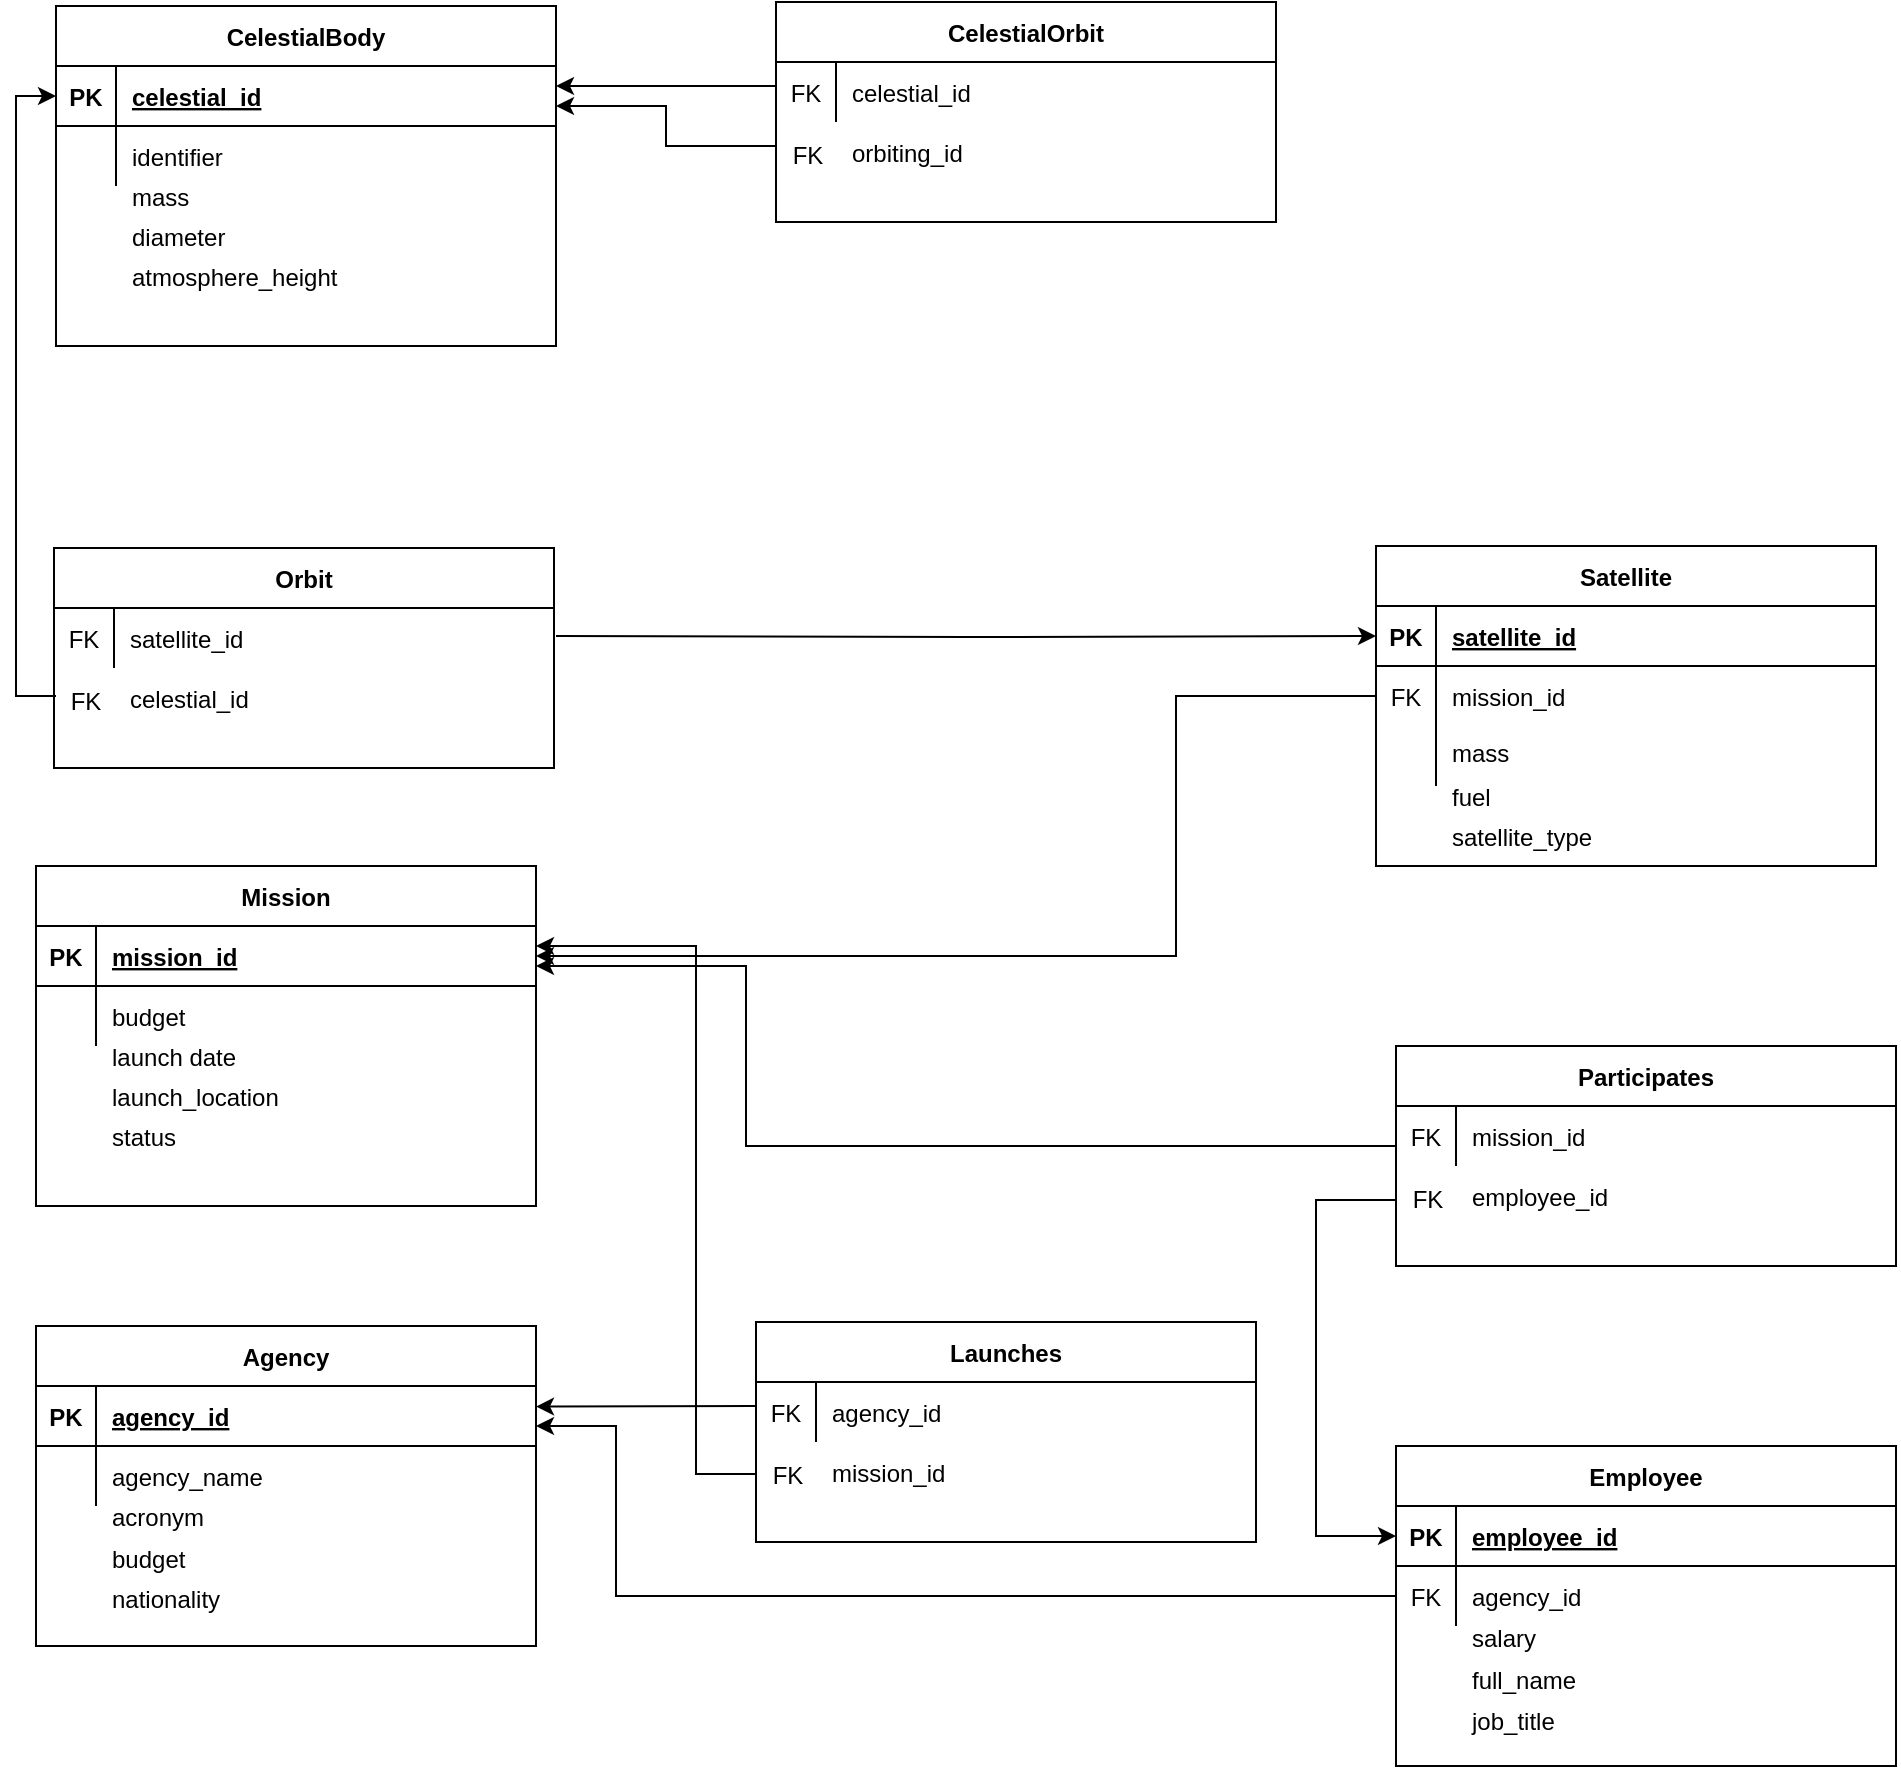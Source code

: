 <mxfile version="22.0.2" type="device">
  <diagram id="R2lEEEUBdFMjLlhIrx00" name="Page-1">
    <mxGraphModel dx="1668" dy="974" grid="1" gridSize="10" guides="1" tooltips="1" connect="1" arrows="1" fold="1" page="1" pageScale="1" pageWidth="850" pageHeight="1100" math="0" shadow="0" extFonts="Permanent Marker^https://fonts.googleapis.com/css?family=Permanent+Marker">
      <root>
        <mxCell id="0" />
        <mxCell id="1" parent="0" />
        <mxCell id="m0_RMol66rqbVka9p6_b-40" value="" style="group" parent="1" vertex="1" connectable="0">
          <mxGeometry x="790" y="340" width="250" height="180" as="geometry" />
        </mxCell>
        <mxCell id="C-vyLk0tnHw3VtMMgP7b-13" value="Satellite" style="shape=table;startSize=30;container=1;collapsible=1;childLayout=tableLayout;fixedRows=1;rowLines=0;fontStyle=1;align=center;resizeLast=1;" parent="m0_RMol66rqbVka9p6_b-40" vertex="1">
          <mxGeometry x="-10" width="250" height="160" as="geometry">
            <mxRectangle x="450" y="280" width="80" height="30" as="alternateBounds" />
          </mxGeometry>
        </mxCell>
        <mxCell id="C-vyLk0tnHw3VtMMgP7b-14" value="" style="shape=partialRectangle;collapsible=0;dropTarget=0;pointerEvents=0;fillColor=none;points=[[0,0.5],[1,0.5]];portConstraint=eastwest;top=0;left=0;right=0;bottom=1;" parent="C-vyLk0tnHw3VtMMgP7b-13" vertex="1">
          <mxGeometry y="30" width="250" height="30" as="geometry" />
        </mxCell>
        <mxCell id="C-vyLk0tnHw3VtMMgP7b-15" value="PK" style="shape=partialRectangle;overflow=hidden;connectable=0;fillColor=none;top=0;left=0;bottom=0;right=0;fontStyle=1;" parent="C-vyLk0tnHw3VtMMgP7b-14" vertex="1">
          <mxGeometry width="30" height="30" as="geometry">
            <mxRectangle width="30" height="30" as="alternateBounds" />
          </mxGeometry>
        </mxCell>
        <mxCell id="C-vyLk0tnHw3VtMMgP7b-16" value="satellite_id" style="shape=partialRectangle;overflow=hidden;connectable=0;fillColor=none;top=0;left=0;bottom=0;right=0;align=left;spacingLeft=6;fontStyle=5;" parent="C-vyLk0tnHw3VtMMgP7b-14" vertex="1">
          <mxGeometry x="30" width="220" height="30" as="geometry">
            <mxRectangle width="220" height="30" as="alternateBounds" />
          </mxGeometry>
        </mxCell>
        <mxCell id="C-vyLk0tnHw3VtMMgP7b-17" value="" style="shape=partialRectangle;collapsible=0;dropTarget=0;pointerEvents=0;fillColor=none;points=[[0,0.5],[1,0.5]];portConstraint=eastwest;top=0;left=0;right=0;bottom=0;" parent="C-vyLk0tnHw3VtMMgP7b-13" vertex="1">
          <mxGeometry y="60" width="250" height="30" as="geometry" />
        </mxCell>
        <mxCell id="C-vyLk0tnHw3VtMMgP7b-18" value="FK" style="shape=partialRectangle;overflow=hidden;connectable=0;fillColor=none;top=0;left=0;bottom=0;right=0;" parent="C-vyLk0tnHw3VtMMgP7b-17" vertex="1">
          <mxGeometry width="30" height="30" as="geometry">
            <mxRectangle width="30" height="30" as="alternateBounds" />
          </mxGeometry>
        </mxCell>
        <mxCell id="C-vyLk0tnHw3VtMMgP7b-19" value="mission_id" style="shape=partialRectangle;overflow=hidden;connectable=0;fillColor=none;top=0;left=0;bottom=0;right=0;align=left;spacingLeft=6;" parent="C-vyLk0tnHw3VtMMgP7b-17" vertex="1">
          <mxGeometry x="30" width="220" height="30" as="geometry">
            <mxRectangle width="220" height="30" as="alternateBounds" />
          </mxGeometry>
        </mxCell>
        <mxCell id="C-vyLk0tnHw3VtMMgP7b-20" value="" style="shape=partialRectangle;collapsible=0;dropTarget=0;pointerEvents=0;fillColor=none;points=[[0,0.5],[1,0.5]];portConstraint=eastwest;top=0;left=0;right=0;bottom=0;" parent="C-vyLk0tnHw3VtMMgP7b-13" vertex="1">
          <mxGeometry y="90" width="250" height="30" as="geometry" />
        </mxCell>
        <mxCell id="C-vyLk0tnHw3VtMMgP7b-21" value="" style="shape=partialRectangle;overflow=hidden;connectable=0;fillColor=none;top=0;left=0;bottom=0;right=0;" parent="C-vyLk0tnHw3VtMMgP7b-20" vertex="1">
          <mxGeometry width="30" height="30" as="geometry">
            <mxRectangle width="30" height="30" as="alternateBounds" />
          </mxGeometry>
        </mxCell>
        <mxCell id="C-vyLk0tnHw3VtMMgP7b-22" value="mass" style="shape=partialRectangle;overflow=hidden;connectable=0;fillColor=none;top=0;left=0;bottom=0;right=0;align=left;spacingLeft=6;verticalAlign=top;" parent="C-vyLk0tnHw3VtMMgP7b-20" vertex="1">
          <mxGeometry x="30" width="220" height="30" as="geometry">
            <mxRectangle width="220" height="30" as="alternateBounds" />
          </mxGeometry>
        </mxCell>
        <mxCell id="m0_RMol66rqbVka9p6_b-34" value="" style="shape=partialRectangle;collapsible=0;dropTarget=0;pointerEvents=0;fillColor=none;points=[[0,0.5],[1,0.5]];portConstraint=eastwest;top=0;left=0;right=0;bottom=0;" parent="m0_RMol66rqbVka9p6_b-40" vertex="1">
          <mxGeometry x="-10" y="110" width="250" height="30" as="geometry" />
        </mxCell>
        <mxCell id="m0_RMol66rqbVka9p6_b-35" value="" style="shape=partialRectangle;overflow=hidden;connectable=0;fillColor=none;top=0;left=0;bottom=0;right=0;" parent="m0_RMol66rqbVka9p6_b-34" vertex="1">
          <mxGeometry width="30" height="30" as="geometry">
            <mxRectangle width="30" height="30" as="alternateBounds" />
          </mxGeometry>
        </mxCell>
        <mxCell id="m0_RMol66rqbVka9p6_b-36" value="fuel" style="shape=partialRectangle;overflow=hidden;connectable=0;fillColor=none;top=0;left=0;bottom=0;right=0;align=left;spacingLeft=6;" parent="m0_RMol66rqbVka9p6_b-34" vertex="1">
          <mxGeometry x="30" width="220" height="30" as="geometry">
            <mxRectangle width="220" height="30" as="alternateBounds" />
          </mxGeometry>
        </mxCell>
        <mxCell id="m0_RMol66rqbVka9p6_b-37" value="" style="shape=partialRectangle;collapsible=0;dropTarget=0;pointerEvents=0;fillColor=none;points=[[0,0.5],[1,0.5]];portConstraint=eastwest;top=0;left=0;right=0;bottom=0;" parent="m0_RMol66rqbVka9p6_b-40" vertex="1">
          <mxGeometry x="-10" y="130" width="250" height="30" as="geometry" />
        </mxCell>
        <mxCell id="m0_RMol66rqbVka9p6_b-38" value="" style="shape=partialRectangle;overflow=hidden;connectable=0;fillColor=none;top=0;left=0;bottom=0;right=0;" parent="m0_RMol66rqbVka9p6_b-37" vertex="1">
          <mxGeometry width="30" height="30" as="geometry">
            <mxRectangle width="30" height="30" as="alternateBounds" />
          </mxGeometry>
        </mxCell>
        <mxCell id="m0_RMol66rqbVka9p6_b-39" value="satellite_type" style="shape=partialRectangle;overflow=hidden;connectable=0;fillColor=none;top=0;left=0;bottom=0;right=0;align=left;spacingLeft=6;" parent="m0_RMol66rqbVka9p6_b-37" vertex="1">
          <mxGeometry x="30" width="220" height="30" as="geometry">
            <mxRectangle width="220" height="30" as="alternateBounds" />
          </mxGeometry>
        </mxCell>
        <mxCell id="m0_RMol66rqbVka9p6_b-57" value="Mission" style="shape=table;startSize=30;container=1;collapsible=1;childLayout=tableLayout;fixedRows=1;rowLines=0;fontStyle=1;align=center;resizeLast=1;" parent="1" vertex="1">
          <mxGeometry x="110" y="500" width="250" height="170" as="geometry" />
        </mxCell>
        <mxCell id="m0_RMol66rqbVka9p6_b-58" value="" style="shape=partialRectangle;collapsible=0;dropTarget=0;pointerEvents=0;fillColor=none;points=[[0,0.5],[1,0.5]];portConstraint=eastwest;top=0;left=0;right=0;bottom=1;" parent="m0_RMol66rqbVka9p6_b-57" vertex="1">
          <mxGeometry y="30" width="250" height="30" as="geometry" />
        </mxCell>
        <mxCell id="m0_RMol66rqbVka9p6_b-59" value="PK" style="shape=partialRectangle;overflow=hidden;connectable=0;fillColor=none;top=0;left=0;bottom=0;right=0;fontStyle=1;" parent="m0_RMol66rqbVka9p6_b-58" vertex="1">
          <mxGeometry width="30" height="30" as="geometry">
            <mxRectangle width="30" height="30" as="alternateBounds" />
          </mxGeometry>
        </mxCell>
        <mxCell id="m0_RMol66rqbVka9p6_b-60" value="mission_id" style="shape=partialRectangle;overflow=hidden;connectable=0;fillColor=none;top=0;left=0;bottom=0;right=0;align=left;spacingLeft=6;fontStyle=5;" parent="m0_RMol66rqbVka9p6_b-58" vertex="1">
          <mxGeometry x="30" width="220" height="30" as="geometry">
            <mxRectangle width="220" height="30" as="alternateBounds" />
          </mxGeometry>
        </mxCell>
        <mxCell id="m0_RMol66rqbVka9p6_b-61" value="" style="shape=partialRectangle;collapsible=0;dropTarget=0;pointerEvents=0;fillColor=none;points=[[0,0.5],[1,0.5]];portConstraint=eastwest;top=0;left=0;right=0;bottom=0;" parent="m0_RMol66rqbVka9p6_b-57" vertex="1">
          <mxGeometry y="60" width="250" height="30" as="geometry" />
        </mxCell>
        <mxCell id="m0_RMol66rqbVka9p6_b-62" value="" style="shape=partialRectangle;overflow=hidden;connectable=0;fillColor=none;top=0;left=0;bottom=0;right=0;" parent="m0_RMol66rqbVka9p6_b-61" vertex="1">
          <mxGeometry width="30" height="30" as="geometry">
            <mxRectangle width="30" height="30" as="alternateBounds" />
          </mxGeometry>
        </mxCell>
        <mxCell id="m0_RMol66rqbVka9p6_b-63" value="budget" style="shape=partialRectangle;overflow=hidden;connectable=0;fillColor=none;top=0;left=0;bottom=0;right=0;align=left;spacingLeft=6;" parent="m0_RMol66rqbVka9p6_b-61" vertex="1">
          <mxGeometry x="30" width="220" height="30" as="geometry">
            <mxRectangle width="220" height="30" as="alternateBounds" />
          </mxGeometry>
        </mxCell>
        <mxCell id="m0_RMol66rqbVka9p6_b-80" value="" style="group" parent="1" vertex="1" connectable="0">
          <mxGeometry x="120" y="70" width="250" height="210" as="geometry" />
        </mxCell>
        <mxCell id="m0_RMol66rqbVka9p6_b-68" value="" style="group" parent="m0_RMol66rqbVka9p6_b-80" vertex="1" connectable="0">
          <mxGeometry width="250" height="210" as="geometry" />
        </mxCell>
        <mxCell id="C-vyLk0tnHw3VtMMgP7b-23" value="CelestialBody" style="shape=table;startSize=30;container=1;collapsible=1;childLayout=tableLayout;fixedRows=1;rowLines=0;fontStyle=1;align=center;resizeLast=1;" parent="m0_RMol66rqbVka9p6_b-68" vertex="1">
          <mxGeometry width="250" height="170" as="geometry" />
        </mxCell>
        <mxCell id="C-vyLk0tnHw3VtMMgP7b-24" value="" style="shape=partialRectangle;collapsible=0;dropTarget=0;pointerEvents=0;fillColor=none;points=[[0,0.5],[1,0.5]];portConstraint=eastwest;top=0;left=0;right=0;bottom=1;" parent="C-vyLk0tnHw3VtMMgP7b-23" vertex="1">
          <mxGeometry y="30" width="250" height="30" as="geometry" />
        </mxCell>
        <mxCell id="C-vyLk0tnHw3VtMMgP7b-25" value="PK" style="shape=partialRectangle;overflow=hidden;connectable=0;fillColor=none;top=0;left=0;bottom=0;right=0;fontStyle=1;" parent="C-vyLk0tnHw3VtMMgP7b-24" vertex="1">
          <mxGeometry width="30" height="30" as="geometry">
            <mxRectangle width="30" height="30" as="alternateBounds" />
          </mxGeometry>
        </mxCell>
        <mxCell id="C-vyLk0tnHw3VtMMgP7b-26" value="celestial_id" style="shape=partialRectangle;overflow=hidden;connectable=0;fillColor=none;top=0;left=0;bottom=0;right=0;align=left;spacingLeft=6;fontStyle=5;" parent="C-vyLk0tnHw3VtMMgP7b-24" vertex="1">
          <mxGeometry x="30" width="220" height="30" as="geometry">
            <mxRectangle width="220" height="30" as="alternateBounds" />
          </mxGeometry>
        </mxCell>
        <mxCell id="C-vyLk0tnHw3VtMMgP7b-27" value="" style="shape=partialRectangle;collapsible=0;dropTarget=0;pointerEvents=0;fillColor=none;points=[[0,0.5],[1,0.5]];portConstraint=eastwest;top=0;left=0;right=0;bottom=0;" parent="C-vyLk0tnHw3VtMMgP7b-23" vertex="1">
          <mxGeometry y="60" width="250" height="30" as="geometry" />
        </mxCell>
        <mxCell id="C-vyLk0tnHw3VtMMgP7b-28" value="" style="shape=partialRectangle;overflow=hidden;connectable=0;fillColor=none;top=0;left=0;bottom=0;right=0;" parent="C-vyLk0tnHw3VtMMgP7b-27" vertex="1">
          <mxGeometry width="30" height="30" as="geometry">
            <mxRectangle width="30" height="30" as="alternateBounds" />
          </mxGeometry>
        </mxCell>
        <mxCell id="C-vyLk0tnHw3VtMMgP7b-29" value="identifier" style="shape=partialRectangle;overflow=hidden;connectable=0;fillColor=none;top=0;left=0;bottom=0;right=0;align=left;spacingLeft=6;" parent="C-vyLk0tnHw3VtMMgP7b-27" vertex="1">
          <mxGeometry x="30" width="220" height="30" as="geometry">
            <mxRectangle width="220" height="30" as="alternateBounds" />
          </mxGeometry>
        </mxCell>
        <mxCell id="m0_RMol66rqbVka9p6_b-64" value="" style="shape=partialRectangle;collapsible=0;dropTarget=0;pointerEvents=0;fillColor=none;points=[[0,0.5],[1,0.5]];portConstraint=eastwest;top=0;left=0;right=0;bottom=0;" parent="m0_RMol66rqbVka9p6_b-68" vertex="1">
          <mxGeometry y="80" width="250" height="30" as="geometry" />
        </mxCell>
        <mxCell id="m0_RMol66rqbVka9p6_b-65" value="" style="shape=partialRectangle;overflow=hidden;connectable=0;fillColor=none;top=0;left=0;bottom=0;right=0;" parent="m0_RMol66rqbVka9p6_b-64" vertex="1">
          <mxGeometry width="30" height="30" as="geometry">
            <mxRectangle width="30" height="30" as="alternateBounds" />
          </mxGeometry>
        </mxCell>
        <mxCell id="m0_RMol66rqbVka9p6_b-66" value="mass" style="shape=partialRectangle;overflow=hidden;connectable=0;fillColor=none;top=0;left=0;bottom=0;right=0;align=left;spacingLeft=6;" parent="m0_RMol66rqbVka9p6_b-64" vertex="1">
          <mxGeometry x="30" width="220" height="30" as="geometry">
            <mxRectangle width="220" height="30" as="alternateBounds" />
          </mxGeometry>
        </mxCell>
        <mxCell id="m0_RMol66rqbVka9p6_b-71" value="" style="shape=partialRectangle;collapsible=0;dropTarget=0;pointerEvents=0;fillColor=none;points=[[0,0.5],[1,0.5]];portConstraint=eastwest;top=0;left=0;right=0;bottom=0;" parent="m0_RMol66rqbVka9p6_b-68" vertex="1">
          <mxGeometry y="100" width="250" height="30" as="geometry" />
        </mxCell>
        <mxCell id="m0_RMol66rqbVka9p6_b-72" value="" style="shape=partialRectangle;overflow=hidden;connectable=0;fillColor=none;top=0;left=0;bottom=0;right=0;" parent="m0_RMol66rqbVka9p6_b-71" vertex="1">
          <mxGeometry width="30" height="30" as="geometry">
            <mxRectangle width="30" height="30" as="alternateBounds" />
          </mxGeometry>
        </mxCell>
        <mxCell id="m0_RMol66rqbVka9p6_b-73" value="diameter" style="shape=partialRectangle;overflow=hidden;connectable=0;fillColor=none;top=0;left=0;bottom=0;right=0;align=left;spacingLeft=6;" parent="m0_RMol66rqbVka9p6_b-71" vertex="1">
          <mxGeometry x="30" width="220" height="30" as="geometry">
            <mxRectangle width="220" height="30" as="alternateBounds" />
          </mxGeometry>
        </mxCell>
        <mxCell id="m0_RMol66rqbVka9p6_b-74" value="" style="shape=partialRectangle;collapsible=0;dropTarget=0;pointerEvents=0;fillColor=none;points=[[0,0.5],[1,0.5]];portConstraint=eastwest;top=0;left=0;right=0;bottom=0;" parent="m0_RMol66rqbVka9p6_b-68" vertex="1">
          <mxGeometry y="120" width="250" height="30" as="geometry" />
        </mxCell>
        <mxCell id="m0_RMol66rqbVka9p6_b-75" value="" style="shape=partialRectangle;overflow=hidden;connectable=0;fillColor=none;top=0;left=0;bottom=0;right=0;" parent="m0_RMol66rqbVka9p6_b-74" vertex="1">
          <mxGeometry width="30" height="30" as="geometry">
            <mxRectangle width="30" height="30" as="alternateBounds" />
          </mxGeometry>
        </mxCell>
        <mxCell id="m0_RMol66rqbVka9p6_b-76" value="atmosphere_height" style="shape=partialRectangle;overflow=hidden;connectable=0;fillColor=none;top=0;left=0;bottom=0;right=0;align=left;spacingLeft=6;" parent="m0_RMol66rqbVka9p6_b-74" vertex="1">
          <mxGeometry x="30" width="220" height="30" as="geometry">
            <mxRectangle width="220" height="30" as="alternateBounds" />
          </mxGeometry>
        </mxCell>
        <mxCell id="m0_RMol66rqbVka9p6_b-77" value="" style="shape=partialRectangle;collapsible=0;dropTarget=0;pointerEvents=0;fillColor=none;points=[[0,0.5],[1,0.5]];portConstraint=eastwest;top=0;left=0;right=0;bottom=0;" parent="m0_RMol66rqbVka9p6_b-68" vertex="1">
          <mxGeometry y="140" width="250" height="30" as="geometry" />
        </mxCell>
        <mxCell id="m0_RMol66rqbVka9p6_b-78" value="" style="shape=partialRectangle;overflow=hidden;connectable=0;fillColor=none;top=0;left=0;bottom=0;right=0;" parent="m0_RMol66rqbVka9p6_b-77" vertex="1">
          <mxGeometry width="30" height="30" as="geometry">
            <mxRectangle width="30" height="30" as="alternateBounds" />
          </mxGeometry>
        </mxCell>
        <mxCell id="m0_RMol66rqbVka9p6_b-79" value="" style="shape=partialRectangle;overflow=hidden;connectable=0;fillColor=none;top=0;left=0;bottom=0;right=0;align=left;spacingLeft=6;" parent="m0_RMol66rqbVka9p6_b-77" vertex="1">
          <mxGeometry x="30" width="220" height="30" as="geometry">
            <mxRectangle width="220" height="30" as="alternateBounds" />
          </mxGeometry>
        </mxCell>
        <mxCell id="m0_RMol66rqbVka9p6_b-103" value="" style="shape=partialRectangle;collapsible=0;dropTarget=0;pointerEvents=0;fillColor=none;points=[[0,0.5],[1,0.5]];portConstraint=eastwest;top=0;left=0;right=0;bottom=0;" parent="1" vertex="1">
          <mxGeometry x="110" y="580" width="250" height="30" as="geometry" />
        </mxCell>
        <mxCell id="m0_RMol66rqbVka9p6_b-104" value="" style="shape=partialRectangle;overflow=hidden;connectable=0;fillColor=none;top=0;left=0;bottom=0;right=0;" parent="m0_RMol66rqbVka9p6_b-103" vertex="1">
          <mxGeometry width="30" height="30" as="geometry">
            <mxRectangle width="30" height="30" as="alternateBounds" />
          </mxGeometry>
        </mxCell>
        <mxCell id="m0_RMol66rqbVka9p6_b-105" value="launch date" style="shape=partialRectangle;overflow=hidden;connectable=0;fillColor=none;top=0;left=0;bottom=0;right=0;align=left;spacingLeft=6;" parent="m0_RMol66rqbVka9p6_b-103" vertex="1">
          <mxGeometry x="30" width="220" height="30" as="geometry">
            <mxRectangle width="220" height="30" as="alternateBounds" />
          </mxGeometry>
        </mxCell>
        <mxCell id="m0_RMol66rqbVka9p6_b-106" value="" style="shape=partialRectangle;collapsible=0;dropTarget=0;pointerEvents=0;fillColor=none;points=[[0,0.5],[1,0.5]];portConstraint=eastwest;top=0;left=0;right=0;bottom=0;" parent="1" vertex="1">
          <mxGeometry x="110" y="600" width="250" height="30" as="geometry" />
        </mxCell>
        <mxCell id="m0_RMol66rqbVka9p6_b-107" value="" style="shape=partialRectangle;overflow=hidden;connectable=0;fillColor=none;top=0;left=0;bottom=0;right=0;" parent="m0_RMol66rqbVka9p6_b-106" vertex="1">
          <mxGeometry width="30" height="30" as="geometry">
            <mxRectangle width="30" height="30" as="alternateBounds" />
          </mxGeometry>
        </mxCell>
        <mxCell id="m0_RMol66rqbVka9p6_b-108" value="launch_location" style="shape=partialRectangle;overflow=hidden;connectable=0;fillColor=none;top=0;left=0;bottom=0;right=0;align=left;spacingLeft=6;" parent="m0_RMol66rqbVka9p6_b-106" vertex="1">
          <mxGeometry x="30" width="220" height="30" as="geometry">
            <mxRectangle width="220" height="30" as="alternateBounds" />
          </mxGeometry>
        </mxCell>
        <mxCell id="m0_RMol66rqbVka9p6_b-109" value="" style="group" parent="1" vertex="1" connectable="0">
          <mxGeometry x="110" y="730" width="250" height="160" as="geometry" />
        </mxCell>
        <mxCell id="m0_RMol66rqbVka9p6_b-97" value="" style="shape=partialRectangle;collapsible=0;dropTarget=0;pointerEvents=0;fillColor=none;points=[[0,0.5],[1,0.5]];portConstraint=eastwest;top=0;left=0;right=0;bottom=0;" parent="m0_RMol66rqbVka9p6_b-109" vertex="1">
          <mxGeometry y="80" width="250" height="30" as="geometry" />
        </mxCell>
        <mxCell id="m0_RMol66rqbVka9p6_b-98" value="" style="shape=partialRectangle;overflow=hidden;connectable=0;fillColor=none;top=0;left=0;bottom=0;right=0;" parent="m0_RMol66rqbVka9p6_b-97" vertex="1">
          <mxGeometry width="30" height="30" as="geometry">
            <mxRectangle width="30" height="30" as="alternateBounds" />
          </mxGeometry>
        </mxCell>
        <mxCell id="m0_RMol66rqbVka9p6_b-99" value="acronym" style="shape=partialRectangle;overflow=hidden;connectable=0;fillColor=none;top=0;left=0;bottom=0;right=0;align=left;spacingLeft=6;" parent="m0_RMol66rqbVka9p6_b-97" vertex="1">
          <mxGeometry x="30" width="220" height="30" as="geometry">
            <mxRectangle width="220" height="30" as="alternateBounds" />
          </mxGeometry>
        </mxCell>
        <mxCell id="JROfIVNgz-aV0V7Kpqzj-13" value="" style="group" parent="m0_RMol66rqbVka9p6_b-109" vertex="1" connectable="0">
          <mxGeometry width="250" height="160" as="geometry" />
        </mxCell>
        <mxCell id="m0_RMol66rqbVka9p6_b-48" value="Agency" style="shape=table;startSize=30;container=1;collapsible=1;childLayout=tableLayout;fixedRows=1;rowLines=0;fontStyle=1;align=center;resizeLast=1;" parent="JROfIVNgz-aV0V7Kpqzj-13" vertex="1">
          <mxGeometry width="250" height="160" as="geometry" />
        </mxCell>
        <mxCell id="m0_RMol66rqbVka9p6_b-49" value="" style="shape=partialRectangle;collapsible=0;dropTarget=0;pointerEvents=0;fillColor=none;points=[[0,0.5],[1,0.5]];portConstraint=eastwest;top=0;left=0;right=0;bottom=1;" parent="m0_RMol66rqbVka9p6_b-48" vertex="1">
          <mxGeometry y="30" width="250" height="30" as="geometry" />
        </mxCell>
        <mxCell id="m0_RMol66rqbVka9p6_b-50" value="PK" style="shape=partialRectangle;overflow=hidden;connectable=0;fillColor=none;top=0;left=0;bottom=0;right=0;fontStyle=1;" parent="m0_RMol66rqbVka9p6_b-49" vertex="1">
          <mxGeometry width="30" height="30" as="geometry">
            <mxRectangle width="30" height="30" as="alternateBounds" />
          </mxGeometry>
        </mxCell>
        <mxCell id="m0_RMol66rqbVka9p6_b-51" value="agency_id" style="shape=partialRectangle;overflow=hidden;connectable=0;fillColor=none;top=0;left=0;bottom=0;right=0;align=left;spacingLeft=6;fontStyle=5;" parent="m0_RMol66rqbVka9p6_b-49" vertex="1">
          <mxGeometry x="30" width="220" height="30" as="geometry">
            <mxRectangle width="220" height="30" as="alternateBounds" />
          </mxGeometry>
        </mxCell>
        <mxCell id="m0_RMol66rqbVka9p6_b-52" value="" style="shape=partialRectangle;collapsible=0;dropTarget=0;pointerEvents=0;fillColor=none;points=[[0,0.5],[1,0.5]];portConstraint=eastwest;top=0;left=0;right=0;bottom=0;" parent="m0_RMol66rqbVka9p6_b-48" vertex="1">
          <mxGeometry y="60" width="250" height="30" as="geometry" />
        </mxCell>
        <mxCell id="m0_RMol66rqbVka9p6_b-53" value="" style="shape=partialRectangle;overflow=hidden;connectable=0;fillColor=none;top=0;left=0;bottom=0;right=0;" parent="m0_RMol66rqbVka9p6_b-52" vertex="1">
          <mxGeometry width="30" height="30" as="geometry">
            <mxRectangle width="30" height="30" as="alternateBounds" />
          </mxGeometry>
        </mxCell>
        <mxCell id="m0_RMol66rqbVka9p6_b-54" value="agency_name" style="shape=partialRectangle;overflow=hidden;connectable=0;fillColor=none;top=0;left=0;bottom=0;right=0;align=left;spacingLeft=6;" parent="m0_RMol66rqbVka9p6_b-52" vertex="1">
          <mxGeometry x="30" width="220" height="30" as="geometry">
            <mxRectangle width="220" height="30" as="alternateBounds" />
          </mxGeometry>
        </mxCell>
        <mxCell id="JROfIVNgz-aV0V7Kpqzj-7" value="" style="shape=partialRectangle;collapsible=0;dropTarget=0;pointerEvents=0;fillColor=none;points=[[0,0.5],[1,0.5]];portConstraint=eastwest;top=0;left=0;right=0;bottom=0;" parent="JROfIVNgz-aV0V7Kpqzj-13" vertex="1">
          <mxGeometry y="101" width="250" height="30" as="geometry" />
        </mxCell>
        <mxCell id="JROfIVNgz-aV0V7Kpqzj-8" value="" style="shape=partialRectangle;overflow=hidden;connectable=0;fillColor=none;top=0;left=0;bottom=0;right=0;" parent="JROfIVNgz-aV0V7Kpqzj-7" vertex="1">
          <mxGeometry width="30" height="30" as="geometry">
            <mxRectangle width="30" height="30" as="alternateBounds" />
          </mxGeometry>
        </mxCell>
        <mxCell id="JROfIVNgz-aV0V7Kpqzj-9" value="budget" style="shape=partialRectangle;overflow=hidden;connectable=0;fillColor=none;top=0;left=0;bottom=0;right=0;align=left;spacingLeft=6;" parent="JROfIVNgz-aV0V7Kpqzj-7" vertex="1">
          <mxGeometry x="30" width="220" height="30" as="geometry">
            <mxRectangle width="220" height="30" as="alternateBounds" />
          </mxGeometry>
        </mxCell>
        <mxCell id="JROfIVNgz-aV0V7Kpqzj-10" value="" style="shape=partialRectangle;collapsible=0;dropTarget=0;pointerEvents=0;fillColor=none;points=[[0,0.5],[1,0.5]];portConstraint=eastwest;top=0;left=0;right=0;bottom=0;" parent="JROfIVNgz-aV0V7Kpqzj-13" vertex="1">
          <mxGeometry y="121" width="250" height="30" as="geometry" />
        </mxCell>
        <mxCell id="JROfIVNgz-aV0V7Kpqzj-11" value="" style="shape=partialRectangle;overflow=hidden;connectable=0;fillColor=none;top=0;left=0;bottom=0;right=0;" parent="JROfIVNgz-aV0V7Kpqzj-10" vertex="1">
          <mxGeometry width="30" height="30" as="geometry">
            <mxRectangle width="30" height="30" as="alternateBounds" />
          </mxGeometry>
        </mxCell>
        <mxCell id="JROfIVNgz-aV0V7Kpqzj-12" value="nationality" style="shape=partialRectangle;overflow=hidden;connectable=0;fillColor=none;top=0;left=0;bottom=0;right=0;align=left;spacingLeft=6;" parent="JROfIVNgz-aV0V7Kpqzj-10" vertex="1">
          <mxGeometry x="30" width="220" height="30" as="geometry">
            <mxRectangle width="220" height="30" as="alternateBounds" />
          </mxGeometry>
        </mxCell>
        <mxCell id="m0_RMol66rqbVka9p6_b-110" value="" style="group" parent="1" vertex="1" connectable="0">
          <mxGeometry x="790" y="780" width="250" height="169.997" as="geometry" />
        </mxCell>
        <mxCell id="m0_RMol66rqbVka9p6_b-41" value="Employee" style="shape=table;startSize=30;container=1;collapsible=1;childLayout=tableLayout;fixedRows=1;rowLines=0;fontStyle=1;align=center;resizeLast=1;" parent="m0_RMol66rqbVka9p6_b-110" vertex="1">
          <mxGeometry y="10" width="250" height="160" as="geometry" />
        </mxCell>
        <mxCell id="m0_RMol66rqbVka9p6_b-42" value="" style="shape=partialRectangle;collapsible=0;dropTarget=0;pointerEvents=0;fillColor=none;points=[[0,0.5],[1,0.5]];portConstraint=eastwest;top=0;left=0;right=0;bottom=1;" parent="m0_RMol66rqbVka9p6_b-41" vertex="1">
          <mxGeometry y="30" width="250" height="30" as="geometry" />
        </mxCell>
        <mxCell id="m0_RMol66rqbVka9p6_b-43" value="PK" style="shape=partialRectangle;overflow=hidden;connectable=0;fillColor=none;top=0;left=0;bottom=0;right=0;fontStyle=1;" parent="m0_RMol66rqbVka9p6_b-42" vertex="1">
          <mxGeometry width="30" height="30" as="geometry">
            <mxRectangle width="30" height="30" as="alternateBounds" />
          </mxGeometry>
        </mxCell>
        <mxCell id="m0_RMol66rqbVka9p6_b-44" value="employee_id" style="shape=partialRectangle;overflow=hidden;connectable=0;fillColor=none;top=0;left=0;bottom=0;right=0;align=left;spacingLeft=6;fontStyle=5;" parent="m0_RMol66rqbVka9p6_b-42" vertex="1">
          <mxGeometry x="30" width="220" height="30" as="geometry">
            <mxRectangle width="220" height="30" as="alternateBounds" />
          </mxGeometry>
        </mxCell>
        <mxCell id="m0_RMol66rqbVka9p6_b-45" value="" style="shape=partialRectangle;collapsible=0;dropTarget=0;pointerEvents=0;fillColor=none;points=[[0,0.5],[1,0.5]];portConstraint=eastwest;top=0;left=0;right=0;bottom=0;" parent="m0_RMol66rqbVka9p6_b-41" vertex="1">
          <mxGeometry y="60" width="250" height="30" as="geometry" />
        </mxCell>
        <mxCell id="m0_RMol66rqbVka9p6_b-46" value="FK" style="shape=partialRectangle;overflow=hidden;connectable=0;fillColor=none;top=0;left=0;bottom=0;right=0;" parent="m0_RMol66rqbVka9p6_b-45" vertex="1">
          <mxGeometry width="30" height="30" as="geometry">
            <mxRectangle width="30" height="30" as="alternateBounds" />
          </mxGeometry>
        </mxCell>
        <mxCell id="m0_RMol66rqbVka9p6_b-47" value="agency_id" style="shape=partialRectangle;overflow=hidden;connectable=0;fillColor=none;top=0;left=0;bottom=0;right=0;align=left;spacingLeft=6;" parent="m0_RMol66rqbVka9p6_b-45" vertex="1">
          <mxGeometry x="30" width="220" height="30" as="geometry">
            <mxRectangle width="220" height="30" as="alternateBounds" />
          </mxGeometry>
        </mxCell>
        <mxCell id="m0_RMol66rqbVka9p6_b-91" value="" style="shape=partialRectangle;collapsible=0;dropTarget=0;pointerEvents=0;fillColor=none;points=[[0,0.5],[1,0.5]];portConstraint=eastwest;top=0;left=0;right=0;bottom=0;" parent="m0_RMol66rqbVka9p6_b-110" vertex="1">
          <mxGeometry y="108.958" width="250" height="35.556" as="geometry" />
        </mxCell>
        <mxCell id="m0_RMol66rqbVka9p6_b-92" value="" style="shape=partialRectangle;overflow=hidden;connectable=0;fillColor=none;top=0;left=0;bottom=0;right=0;" parent="m0_RMol66rqbVka9p6_b-91" vertex="1">
          <mxGeometry width="30" height="35.556" as="geometry">
            <mxRectangle width="30" height="30" as="alternateBounds" />
          </mxGeometry>
        </mxCell>
        <mxCell id="m0_RMol66rqbVka9p6_b-93" value="full_name" style="shape=partialRectangle;overflow=hidden;connectable=0;fillColor=none;top=0;left=0;bottom=0;right=0;align=left;spacingLeft=6;" parent="m0_RMol66rqbVka9p6_b-91" vertex="1">
          <mxGeometry x="30" width="220" height="35.556" as="geometry">
            <mxRectangle width="220" height="30" as="alternateBounds" />
          </mxGeometry>
        </mxCell>
        <mxCell id="m0_RMol66rqbVka9p6_b-94" value="" style="shape=partialRectangle;collapsible=0;dropTarget=0;pointerEvents=0;fillColor=none;points=[[0,0.5],[1,0.5]];portConstraint=eastwest;top=0;left=0;right=0;bottom=0;" parent="m0_RMol66rqbVka9p6_b-110" vertex="1">
          <mxGeometry y="129.441" width="250" height="35.556" as="geometry" />
        </mxCell>
        <mxCell id="m0_RMol66rqbVka9p6_b-95" value="" style="shape=partialRectangle;overflow=hidden;connectable=0;fillColor=none;top=0;left=0;bottom=0;right=0;" parent="m0_RMol66rqbVka9p6_b-94" vertex="1">
          <mxGeometry width="30" height="35.556" as="geometry">
            <mxRectangle width="30" height="30" as="alternateBounds" />
          </mxGeometry>
        </mxCell>
        <mxCell id="m0_RMol66rqbVka9p6_b-96" value="job_title" style="shape=partialRectangle;overflow=hidden;connectable=0;fillColor=none;top=0;left=0;bottom=0;right=0;align=left;spacingLeft=6;" parent="m0_RMol66rqbVka9p6_b-94" vertex="1">
          <mxGeometry x="30" width="220" height="35.556" as="geometry">
            <mxRectangle width="220" height="30" as="alternateBounds" />
          </mxGeometry>
        </mxCell>
        <mxCell id="m0_RMol66rqbVka9p6_b-175" value="" style="shape=partialRectangle;collapsible=0;dropTarget=0;pointerEvents=0;fillColor=none;points=[[0,0.5],[1,0.5]];portConstraint=eastwest;top=0;left=0;right=0;bottom=0;" parent="m0_RMol66rqbVka9p6_b-110" vertex="1">
          <mxGeometry y="87.958" width="250" height="35.556" as="geometry" />
        </mxCell>
        <mxCell id="m0_RMol66rqbVka9p6_b-176" value="" style="shape=partialRectangle;overflow=hidden;connectable=0;fillColor=none;top=0;left=0;bottom=0;right=0;" parent="m0_RMol66rqbVka9p6_b-175" vertex="1">
          <mxGeometry width="30" height="35.556" as="geometry">
            <mxRectangle width="30" height="30" as="alternateBounds" />
          </mxGeometry>
        </mxCell>
        <mxCell id="m0_RMol66rqbVka9p6_b-177" value="salary" style="shape=partialRectangle;overflow=hidden;connectable=0;fillColor=none;top=0;left=0;bottom=0;right=0;align=left;spacingLeft=6;" parent="m0_RMol66rqbVka9p6_b-175" vertex="1">
          <mxGeometry x="30" width="220" height="35.556" as="geometry">
            <mxRectangle width="220" height="30" as="alternateBounds" />
          </mxGeometry>
        </mxCell>
        <mxCell id="m0_RMol66rqbVka9p6_b-111" value="" style="shape=partialRectangle;collapsible=0;dropTarget=0;pointerEvents=0;fillColor=none;points=[[0,0.5],[1,0.5]];portConstraint=eastwest;top=0;left=0;right=0;bottom=0;" parent="1" vertex="1">
          <mxGeometry x="110" y="620" width="250" height="30" as="geometry" />
        </mxCell>
        <mxCell id="m0_RMol66rqbVka9p6_b-112" value="" style="shape=partialRectangle;overflow=hidden;connectable=0;fillColor=none;top=0;left=0;bottom=0;right=0;" parent="m0_RMol66rqbVka9p6_b-111" vertex="1">
          <mxGeometry width="30" height="30" as="geometry">
            <mxRectangle width="30" height="30" as="alternateBounds" />
          </mxGeometry>
        </mxCell>
        <mxCell id="m0_RMol66rqbVka9p6_b-113" value="status" style="shape=partialRectangle;overflow=hidden;connectable=0;fillColor=none;top=0;left=0;bottom=0;right=0;align=left;spacingLeft=6;" parent="m0_RMol66rqbVka9p6_b-111" vertex="1">
          <mxGeometry x="30" width="220" height="30" as="geometry">
            <mxRectangle width="220" height="30" as="alternateBounds" />
          </mxGeometry>
        </mxCell>
        <mxCell id="m0_RMol66rqbVka9p6_b-114" value="" style="shape=partialRectangle;collapsible=0;dropTarget=0;pointerEvents=0;fillColor=none;points=[[0,0.5],[1,0.5]];portConstraint=eastwest;top=0;left=0;right=0;bottom=0;" parent="1" vertex="1">
          <mxGeometry x="110" y="640" width="250" height="30" as="geometry" />
        </mxCell>
        <mxCell id="m0_RMol66rqbVka9p6_b-115" value="" style="shape=partialRectangle;overflow=hidden;connectable=0;fillColor=none;top=0;left=0;bottom=0;right=0;" parent="m0_RMol66rqbVka9p6_b-114" vertex="1">
          <mxGeometry width="30" height="30" as="geometry">
            <mxRectangle width="30" height="30" as="alternateBounds" />
          </mxGeometry>
        </mxCell>
        <mxCell id="m0_RMol66rqbVka9p6_b-116" value="" style="shape=partialRectangle;overflow=hidden;connectable=0;fillColor=none;top=0;left=0;bottom=0;right=0;align=left;spacingLeft=6;" parent="m0_RMol66rqbVka9p6_b-114" vertex="1">
          <mxGeometry x="30" width="220" height="30" as="geometry">
            <mxRectangle width="220" height="30" as="alternateBounds" />
          </mxGeometry>
        </mxCell>
        <mxCell id="m0_RMol66rqbVka9p6_b-146" style="edgeStyle=orthogonalEdgeStyle;rounded=0;orthogonalLoop=1;jettySize=auto;html=1;" parent="1" source="C-vyLk0tnHw3VtMMgP7b-17" target="m0_RMol66rqbVka9p6_b-58" edge="1">
          <mxGeometry relative="1" as="geometry">
            <Array as="points">
              <mxPoint x="680" y="415" />
              <mxPoint x="680" y="545" />
            </Array>
          </mxGeometry>
        </mxCell>
        <mxCell id="m0_RMol66rqbVka9p6_b-159" style="edgeStyle=orthogonalEdgeStyle;rounded=0;orthogonalLoop=1;jettySize=auto;html=1;" parent="1" target="m0_RMol66rqbVka9p6_b-42" edge="1">
          <mxGeometry relative="1" as="geometry">
            <Array as="points">
              <mxPoint x="790" y="667" />
              <mxPoint x="750" y="667" />
              <mxPoint x="750" y="835" />
            </Array>
            <mxPoint x="790" y="635" as="sourcePoint" />
          </mxGeometry>
        </mxCell>
        <mxCell id="m0_RMol66rqbVka9p6_b-160" style="edgeStyle=orthogonalEdgeStyle;rounded=0;orthogonalLoop=1;jettySize=auto;html=1;" parent="1" source="m0_RMol66rqbVka9p6_b-151" target="m0_RMol66rqbVka9p6_b-58" edge="1">
          <mxGeometry relative="1" as="geometry">
            <Array as="points">
              <mxPoint x="465" y="640" />
              <mxPoint x="465" y="550" />
            </Array>
          </mxGeometry>
        </mxCell>
        <mxCell id="m0_RMol66rqbVka9p6_b-172" style="rounded=0;orthogonalLoop=1;jettySize=auto;html=1;" parent="1" edge="1">
          <mxGeometry relative="1" as="geometry">
            <mxPoint x="470" y="769.997" as="sourcePoint" />
            <mxPoint x="360" y="770.303" as="targetPoint" />
          </mxGeometry>
        </mxCell>
        <mxCell id="m0_RMol66rqbVka9p6_b-174" style="edgeStyle=orthogonalEdgeStyle;rounded=0;orthogonalLoop=1;jettySize=auto;html=1;" parent="1" target="m0_RMol66rqbVka9p6_b-58" edge="1">
          <mxGeometry relative="1" as="geometry">
            <Array as="points">
              <mxPoint x="440" y="804" />
              <mxPoint x="440" y="540" />
            </Array>
            <mxPoint x="470" y="804" as="sourcePoint" />
          </mxGeometry>
        </mxCell>
        <mxCell id="m0_RMol66rqbVka9p6_b-178" style="edgeStyle=orthogonalEdgeStyle;rounded=0;orthogonalLoop=1;jettySize=auto;html=1;" parent="1" source="m0_RMol66rqbVka9p6_b-45" target="m0_RMol66rqbVka9p6_b-49" edge="1">
          <mxGeometry relative="1" as="geometry">
            <Array as="points">
              <mxPoint x="400" y="865" />
              <mxPoint x="400" y="780" />
            </Array>
          </mxGeometry>
        </mxCell>
        <mxCell id="biZ4Mfo2FzYzUXnvLcOl-1" style="edgeStyle=orthogonalEdgeStyle;rounded=0;orthogonalLoop=1;jettySize=auto;html=1;" parent="1" target="C-vyLk0tnHw3VtMMgP7b-14" edge="1">
          <mxGeometry relative="1" as="geometry">
            <mxPoint x="370" y="385" as="sourcePoint" />
          </mxGeometry>
        </mxCell>
        <mxCell id="biZ4Mfo2FzYzUXnvLcOl-18" style="edgeStyle=orthogonalEdgeStyle;rounded=0;orthogonalLoop=1;jettySize=auto;html=1;" parent="1" target="C-vyLk0tnHw3VtMMgP7b-24" edge="1">
          <mxGeometry relative="1" as="geometry">
            <Array as="points">
              <mxPoint x="450" y="110" />
              <mxPoint x="450" y="110" />
            </Array>
            <mxPoint x="480" y="110" as="sourcePoint" />
          </mxGeometry>
        </mxCell>
        <mxCell id="biZ4Mfo2FzYzUXnvLcOl-19" style="edgeStyle=orthogonalEdgeStyle;rounded=0;orthogonalLoop=1;jettySize=auto;html=1;" parent="1" target="C-vyLk0tnHw3VtMMgP7b-24" edge="1">
          <mxGeometry relative="1" as="geometry">
            <Array as="points">
              <mxPoint x="425" y="140" />
              <mxPoint x="425" y="120" />
            </Array>
            <mxPoint x="480" y="140" as="sourcePoint" />
          </mxGeometry>
        </mxCell>
        <mxCell id="biZ4Mfo2FzYzUXnvLcOl-20" style="edgeStyle=orthogonalEdgeStyle;rounded=0;orthogonalLoop=1;jettySize=auto;html=1;" parent="1" target="C-vyLk0tnHw3VtMMgP7b-24" edge="1">
          <mxGeometry relative="1" as="geometry">
            <Array as="points">
              <mxPoint x="100" y="415" />
              <mxPoint x="100" y="115" />
            </Array>
            <mxPoint x="120" y="415" as="sourcePoint" />
          </mxGeometry>
        </mxCell>
        <mxCell id="yaF3no8BhVr-7FVikuKC-16" value="" style="group" vertex="1" connectable="0" parent="1">
          <mxGeometry x="790" y="590" width="251" height="110" as="geometry" />
        </mxCell>
        <mxCell id="yaF3no8BhVr-7FVikuKC-29" value="" style="group" vertex="1" connectable="0" parent="yaF3no8BhVr-7FVikuKC-16">
          <mxGeometry width="251" height="110" as="geometry" />
        </mxCell>
        <mxCell id="m0_RMol66rqbVka9p6_b-157" value="" style="group" parent="yaF3no8BhVr-7FVikuKC-29" vertex="1" connectable="0">
          <mxGeometry width="250" height="110" as="geometry" />
        </mxCell>
        <mxCell id="m0_RMol66rqbVka9p6_b-147" value="Participates" style="shape=table;startSize=30;container=1;collapsible=1;childLayout=tableLayout;fixedRows=1;rowLines=0;fontStyle=1;align=center;resizeLast=1;" parent="m0_RMol66rqbVka9p6_b-157" vertex="1">
          <mxGeometry width="250" height="110" as="geometry" />
        </mxCell>
        <mxCell id="m0_RMol66rqbVka9p6_b-151" value="" style="shape=partialRectangle;collapsible=0;dropTarget=0;pointerEvents=0;fillColor=none;points=[[0,0.5],[1,0.5]];portConstraint=eastwest;top=0;left=0;right=0;bottom=0;" parent="m0_RMol66rqbVka9p6_b-147" vertex="1">
          <mxGeometry y="30" width="250" height="30" as="geometry" />
        </mxCell>
        <mxCell id="m0_RMol66rqbVka9p6_b-152" value="FK" style="shape=partialRectangle;overflow=hidden;connectable=0;fillColor=none;top=0;left=0;bottom=0;right=0;" parent="m0_RMol66rqbVka9p6_b-151" vertex="1">
          <mxGeometry width="30" height="30" as="geometry">
            <mxRectangle width="30" height="30" as="alternateBounds" />
          </mxGeometry>
        </mxCell>
        <mxCell id="m0_RMol66rqbVka9p6_b-153" value="mission_id" style="shape=partialRectangle;overflow=hidden;connectable=0;fillColor=none;top=0;left=0;bottom=0;right=0;align=left;spacingLeft=6;" parent="m0_RMol66rqbVka9p6_b-151" vertex="1">
          <mxGeometry x="30" width="220" height="30" as="geometry">
            <mxRectangle width="220" height="30" as="alternateBounds" />
          </mxGeometry>
        </mxCell>
        <mxCell id="m0_RMol66rqbVka9p6_b-154" value="" style="shape=partialRectangle;collapsible=0;dropTarget=0;pointerEvents=0;fillColor=none;points=[[0,0.5],[1,0.5]];portConstraint=eastwest;top=0;left=0;right=0;bottom=0;" parent="m0_RMol66rqbVka9p6_b-157" vertex="1">
          <mxGeometry y="80" width="250" height="30" as="geometry" />
        </mxCell>
        <mxCell id="m0_RMol66rqbVka9p6_b-155" value="" style="shape=partialRectangle;overflow=hidden;connectable=0;fillColor=none;top=0;left=0;bottom=0;right=0;" parent="m0_RMol66rqbVka9p6_b-154" vertex="1">
          <mxGeometry width="30" height="30" as="geometry">
            <mxRectangle width="30" height="30" as="alternateBounds" />
          </mxGeometry>
        </mxCell>
        <mxCell id="m0_RMol66rqbVka9p6_b-156" value="" style="shape=partialRectangle;overflow=hidden;connectable=0;fillColor=none;top=0;left=0;bottom=0;right=0;align=left;spacingLeft=6;" parent="m0_RMol66rqbVka9p6_b-154" vertex="1">
          <mxGeometry x="30" width="220" height="30" as="geometry">
            <mxRectangle width="220" height="30" as="alternateBounds" />
          </mxGeometry>
        </mxCell>
        <mxCell id="yaF3no8BhVr-7FVikuKC-3" value="employee_id" style="shape=partialRectangle;overflow=hidden;connectable=0;fillColor=none;top=0;left=0;bottom=0;right=0;align=left;spacingLeft=6;" vertex="1" parent="m0_RMol66rqbVka9p6_b-157">
          <mxGeometry x="30" y="60" width="220" height="30" as="geometry">
            <mxRectangle width="220" height="30" as="alternateBounds" />
          </mxGeometry>
        </mxCell>
        <mxCell id="yaF3no8BhVr-7FVikuKC-1" value="" style="shape=partialRectangle;collapsible=0;dropTarget=0;pointerEvents=0;fillColor=none;points=[[0,0.5],[1,0.5]];portConstraint=eastwest;top=0;left=0;right=0;bottom=0;" vertex="1" parent="yaF3no8BhVr-7FVikuKC-29">
          <mxGeometry x="1" y="61" width="250" height="30" as="geometry" />
        </mxCell>
        <mxCell id="yaF3no8BhVr-7FVikuKC-2" value="FK" style="shape=partialRectangle;overflow=hidden;connectable=0;fillColor=none;top=0;left=0;bottom=0;right=0;" vertex="1" parent="yaF3no8BhVr-7FVikuKC-1">
          <mxGeometry width="30" height="30" as="geometry">
            <mxRectangle width="30" height="30" as="alternateBounds" />
          </mxGeometry>
        </mxCell>
        <mxCell id="yaF3no8BhVr-7FVikuKC-31" value="" style="group" vertex="1" connectable="0" parent="1">
          <mxGeometry x="470" y="728" width="251" height="110" as="geometry" />
        </mxCell>
        <mxCell id="yaF3no8BhVr-7FVikuKC-32" value="" style="group" vertex="1" connectable="0" parent="yaF3no8BhVr-7FVikuKC-31">
          <mxGeometry width="250" height="110" as="geometry" />
        </mxCell>
        <mxCell id="yaF3no8BhVr-7FVikuKC-33" value="Launches" style="shape=table;startSize=30;container=1;collapsible=1;childLayout=tableLayout;fixedRows=1;rowLines=0;fontStyle=1;align=center;resizeLast=1;" vertex="1" parent="yaF3no8BhVr-7FVikuKC-32">
          <mxGeometry width="250" height="110" as="geometry" />
        </mxCell>
        <mxCell id="yaF3no8BhVr-7FVikuKC-34" value="" style="shape=partialRectangle;collapsible=0;dropTarget=0;pointerEvents=0;fillColor=none;points=[[0,0.5],[1,0.5]];portConstraint=eastwest;top=0;left=0;right=0;bottom=0;" vertex="1" parent="yaF3no8BhVr-7FVikuKC-33">
          <mxGeometry y="30" width="250" height="30" as="geometry" />
        </mxCell>
        <mxCell id="yaF3no8BhVr-7FVikuKC-35" value="FK" style="shape=partialRectangle;overflow=hidden;connectable=0;fillColor=none;top=0;left=0;bottom=0;right=0;" vertex="1" parent="yaF3no8BhVr-7FVikuKC-34">
          <mxGeometry width="30" height="30" as="geometry">
            <mxRectangle width="30" height="30" as="alternateBounds" />
          </mxGeometry>
        </mxCell>
        <mxCell id="yaF3no8BhVr-7FVikuKC-36" value="agency_id" style="shape=partialRectangle;overflow=hidden;connectable=0;fillColor=none;top=0;left=0;bottom=0;right=0;align=left;spacingLeft=6;" vertex="1" parent="yaF3no8BhVr-7FVikuKC-34">
          <mxGeometry x="30" width="220" height="30" as="geometry">
            <mxRectangle width="220" height="30" as="alternateBounds" />
          </mxGeometry>
        </mxCell>
        <mxCell id="yaF3no8BhVr-7FVikuKC-37" value="" style="shape=partialRectangle;collapsible=0;dropTarget=0;pointerEvents=0;fillColor=none;points=[[0,0.5],[1,0.5]];portConstraint=eastwest;top=0;left=0;right=0;bottom=0;" vertex="1" parent="yaF3no8BhVr-7FVikuKC-32">
          <mxGeometry y="80" width="250" height="30" as="geometry" />
        </mxCell>
        <mxCell id="yaF3no8BhVr-7FVikuKC-38" value="" style="shape=partialRectangle;overflow=hidden;connectable=0;fillColor=none;top=0;left=0;bottom=0;right=0;" vertex="1" parent="yaF3no8BhVr-7FVikuKC-37">
          <mxGeometry width="30" height="30" as="geometry">
            <mxRectangle width="30" height="30" as="alternateBounds" />
          </mxGeometry>
        </mxCell>
        <mxCell id="yaF3no8BhVr-7FVikuKC-39" value="" style="shape=partialRectangle;overflow=hidden;connectable=0;fillColor=none;top=0;left=0;bottom=0;right=0;align=left;spacingLeft=6;" vertex="1" parent="yaF3no8BhVr-7FVikuKC-37">
          <mxGeometry x="30" width="220" height="30" as="geometry">
            <mxRectangle width="220" height="30" as="alternateBounds" />
          </mxGeometry>
        </mxCell>
        <mxCell id="yaF3no8BhVr-7FVikuKC-40" value="mission_id" style="shape=partialRectangle;overflow=hidden;connectable=0;fillColor=none;top=0;left=0;bottom=0;right=0;align=left;spacingLeft=6;" vertex="1" parent="yaF3no8BhVr-7FVikuKC-32">
          <mxGeometry x="30" y="60" width="220" height="30" as="geometry">
            <mxRectangle width="220" height="30" as="alternateBounds" />
          </mxGeometry>
        </mxCell>
        <mxCell id="yaF3no8BhVr-7FVikuKC-41" value="" style="shape=partialRectangle;collapsible=0;dropTarget=0;pointerEvents=0;fillColor=none;points=[[0,0.5],[1,0.5]];portConstraint=eastwest;top=0;left=0;right=0;bottom=0;" vertex="1" parent="yaF3no8BhVr-7FVikuKC-31">
          <mxGeometry x="1" y="61" width="250" height="30" as="geometry" />
        </mxCell>
        <mxCell id="yaF3no8BhVr-7FVikuKC-42" value="FK" style="shape=partialRectangle;overflow=hidden;connectable=0;fillColor=none;top=0;left=0;bottom=0;right=0;" vertex="1" parent="yaF3no8BhVr-7FVikuKC-41">
          <mxGeometry width="30" height="30" as="geometry">
            <mxRectangle width="30" height="30" as="alternateBounds" />
          </mxGeometry>
        </mxCell>
        <mxCell id="yaF3no8BhVr-7FVikuKC-44" value="" style="group" vertex="1" connectable="0" parent="1">
          <mxGeometry x="480" y="68" width="251" height="110" as="geometry" />
        </mxCell>
        <mxCell id="yaF3no8BhVr-7FVikuKC-45" value="" style="group" vertex="1" connectable="0" parent="yaF3no8BhVr-7FVikuKC-44">
          <mxGeometry width="250" height="110" as="geometry" />
        </mxCell>
        <mxCell id="yaF3no8BhVr-7FVikuKC-46" value="CelestialOrbit" style="shape=table;startSize=30;container=1;collapsible=1;childLayout=tableLayout;fixedRows=1;rowLines=0;fontStyle=1;align=center;resizeLast=1;" vertex="1" parent="yaF3no8BhVr-7FVikuKC-45">
          <mxGeometry width="250" height="110" as="geometry" />
        </mxCell>
        <mxCell id="yaF3no8BhVr-7FVikuKC-47" value="" style="shape=partialRectangle;collapsible=0;dropTarget=0;pointerEvents=0;fillColor=none;points=[[0,0.5],[1,0.5]];portConstraint=eastwest;top=0;left=0;right=0;bottom=0;" vertex="1" parent="yaF3no8BhVr-7FVikuKC-46">
          <mxGeometry y="30" width="250" height="30" as="geometry" />
        </mxCell>
        <mxCell id="yaF3no8BhVr-7FVikuKC-48" value="FK" style="shape=partialRectangle;overflow=hidden;connectable=0;fillColor=none;top=0;left=0;bottom=0;right=0;" vertex="1" parent="yaF3no8BhVr-7FVikuKC-47">
          <mxGeometry width="30" height="30" as="geometry">
            <mxRectangle width="30" height="30" as="alternateBounds" />
          </mxGeometry>
        </mxCell>
        <mxCell id="yaF3no8BhVr-7FVikuKC-49" value="celestial_id" style="shape=partialRectangle;overflow=hidden;connectable=0;fillColor=none;top=0;left=0;bottom=0;right=0;align=left;spacingLeft=6;" vertex="1" parent="yaF3no8BhVr-7FVikuKC-47">
          <mxGeometry x="30" width="220" height="30" as="geometry">
            <mxRectangle width="220" height="30" as="alternateBounds" />
          </mxGeometry>
        </mxCell>
        <mxCell id="yaF3no8BhVr-7FVikuKC-50" value="" style="shape=partialRectangle;collapsible=0;dropTarget=0;pointerEvents=0;fillColor=none;points=[[0,0.5],[1,0.5]];portConstraint=eastwest;top=0;left=0;right=0;bottom=0;" vertex="1" parent="yaF3no8BhVr-7FVikuKC-45">
          <mxGeometry y="80" width="250" height="30" as="geometry" />
        </mxCell>
        <mxCell id="yaF3no8BhVr-7FVikuKC-51" value="" style="shape=partialRectangle;overflow=hidden;connectable=0;fillColor=none;top=0;left=0;bottom=0;right=0;" vertex="1" parent="yaF3no8BhVr-7FVikuKC-50">
          <mxGeometry width="30" height="30" as="geometry">
            <mxRectangle width="30" height="30" as="alternateBounds" />
          </mxGeometry>
        </mxCell>
        <mxCell id="yaF3no8BhVr-7FVikuKC-52" value="" style="shape=partialRectangle;overflow=hidden;connectable=0;fillColor=none;top=0;left=0;bottom=0;right=0;align=left;spacingLeft=6;" vertex="1" parent="yaF3no8BhVr-7FVikuKC-50">
          <mxGeometry x="30" width="220" height="30" as="geometry">
            <mxRectangle width="220" height="30" as="alternateBounds" />
          </mxGeometry>
        </mxCell>
        <mxCell id="yaF3no8BhVr-7FVikuKC-53" value="orbiting_id" style="shape=partialRectangle;overflow=hidden;connectable=0;fillColor=none;top=0;left=0;bottom=0;right=0;align=left;spacingLeft=6;" vertex="1" parent="yaF3no8BhVr-7FVikuKC-45">
          <mxGeometry x="30" y="60" width="220" height="30" as="geometry">
            <mxRectangle width="220" height="30" as="alternateBounds" />
          </mxGeometry>
        </mxCell>
        <mxCell id="yaF3no8BhVr-7FVikuKC-54" value="" style="shape=partialRectangle;collapsible=0;dropTarget=0;pointerEvents=0;fillColor=none;points=[[0,0.5],[1,0.5]];portConstraint=eastwest;top=0;left=0;right=0;bottom=0;" vertex="1" parent="yaF3no8BhVr-7FVikuKC-44">
          <mxGeometry x="1" y="61" width="250" height="30" as="geometry" />
        </mxCell>
        <mxCell id="yaF3no8BhVr-7FVikuKC-55" value="FK" style="shape=partialRectangle;overflow=hidden;connectable=0;fillColor=none;top=0;left=0;bottom=0;right=0;" vertex="1" parent="yaF3no8BhVr-7FVikuKC-54">
          <mxGeometry width="30" height="30" as="geometry">
            <mxRectangle width="30" height="30" as="alternateBounds" />
          </mxGeometry>
        </mxCell>
        <mxCell id="yaF3no8BhVr-7FVikuKC-69" value="" style="group" vertex="1" connectable="0" parent="1">
          <mxGeometry x="119" y="341" width="251" height="110" as="geometry" />
        </mxCell>
        <mxCell id="yaF3no8BhVr-7FVikuKC-70" value="" style="group" vertex="1" connectable="0" parent="yaF3no8BhVr-7FVikuKC-69">
          <mxGeometry width="250" height="110" as="geometry" />
        </mxCell>
        <mxCell id="yaF3no8BhVr-7FVikuKC-71" value="Orbit" style="shape=table;startSize=30;container=1;collapsible=1;childLayout=tableLayout;fixedRows=1;rowLines=0;fontStyle=1;align=center;resizeLast=1;" vertex="1" parent="yaF3no8BhVr-7FVikuKC-70">
          <mxGeometry width="250" height="110" as="geometry" />
        </mxCell>
        <mxCell id="yaF3no8BhVr-7FVikuKC-72" value="" style="shape=partialRectangle;collapsible=0;dropTarget=0;pointerEvents=0;fillColor=none;points=[[0,0.5],[1,0.5]];portConstraint=eastwest;top=0;left=0;right=0;bottom=0;" vertex="1" parent="yaF3no8BhVr-7FVikuKC-71">
          <mxGeometry y="30" width="250" height="30" as="geometry" />
        </mxCell>
        <mxCell id="yaF3no8BhVr-7FVikuKC-73" value="FK" style="shape=partialRectangle;overflow=hidden;connectable=0;fillColor=none;top=0;left=0;bottom=0;right=0;" vertex="1" parent="yaF3no8BhVr-7FVikuKC-72">
          <mxGeometry width="30" height="30" as="geometry">
            <mxRectangle width="30" height="30" as="alternateBounds" />
          </mxGeometry>
        </mxCell>
        <mxCell id="yaF3no8BhVr-7FVikuKC-74" value="satellite_id" style="shape=partialRectangle;overflow=hidden;connectable=0;fillColor=none;top=0;left=0;bottom=0;right=0;align=left;spacingLeft=6;" vertex="1" parent="yaF3no8BhVr-7FVikuKC-72">
          <mxGeometry x="30" width="220" height="30" as="geometry">
            <mxRectangle width="220" height="30" as="alternateBounds" />
          </mxGeometry>
        </mxCell>
        <mxCell id="yaF3no8BhVr-7FVikuKC-75" value="" style="shape=partialRectangle;collapsible=0;dropTarget=0;pointerEvents=0;fillColor=none;points=[[0,0.5],[1,0.5]];portConstraint=eastwest;top=0;left=0;right=0;bottom=0;" vertex="1" parent="yaF3no8BhVr-7FVikuKC-70">
          <mxGeometry y="80" width="250" height="30" as="geometry" />
        </mxCell>
        <mxCell id="yaF3no8BhVr-7FVikuKC-76" value="" style="shape=partialRectangle;overflow=hidden;connectable=0;fillColor=none;top=0;left=0;bottom=0;right=0;" vertex="1" parent="yaF3no8BhVr-7FVikuKC-75">
          <mxGeometry width="30" height="30" as="geometry">
            <mxRectangle width="30" height="30" as="alternateBounds" />
          </mxGeometry>
        </mxCell>
        <mxCell id="yaF3no8BhVr-7FVikuKC-77" value="" style="shape=partialRectangle;overflow=hidden;connectable=0;fillColor=none;top=0;left=0;bottom=0;right=0;align=left;spacingLeft=6;" vertex="1" parent="yaF3no8BhVr-7FVikuKC-75">
          <mxGeometry x="30" width="220" height="30" as="geometry">
            <mxRectangle width="220" height="30" as="alternateBounds" />
          </mxGeometry>
        </mxCell>
        <mxCell id="yaF3no8BhVr-7FVikuKC-78" value="celestial_id" style="shape=partialRectangle;overflow=hidden;connectable=0;fillColor=none;top=0;left=0;bottom=0;right=0;align=left;spacingLeft=6;" vertex="1" parent="yaF3no8BhVr-7FVikuKC-70">
          <mxGeometry x="30" y="60" width="220" height="30" as="geometry">
            <mxRectangle width="220" height="30" as="alternateBounds" />
          </mxGeometry>
        </mxCell>
        <mxCell id="yaF3no8BhVr-7FVikuKC-79" value="" style="shape=partialRectangle;collapsible=0;dropTarget=0;pointerEvents=0;fillColor=none;points=[[0,0.5],[1,0.5]];portConstraint=eastwest;top=0;left=0;right=0;bottom=0;" vertex="1" parent="yaF3no8BhVr-7FVikuKC-69">
          <mxGeometry x="1" y="61" width="250" height="30" as="geometry" />
        </mxCell>
        <mxCell id="yaF3no8BhVr-7FVikuKC-80" value="FK" style="shape=partialRectangle;overflow=hidden;connectable=0;fillColor=none;top=0;left=0;bottom=0;right=0;" vertex="1" parent="yaF3no8BhVr-7FVikuKC-79">
          <mxGeometry width="30" height="30" as="geometry">
            <mxRectangle width="30" height="30" as="alternateBounds" />
          </mxGeometry>
        </mxCell>
      </root>
    </mxGraphModel>
  </diagram>
</mxfile>
